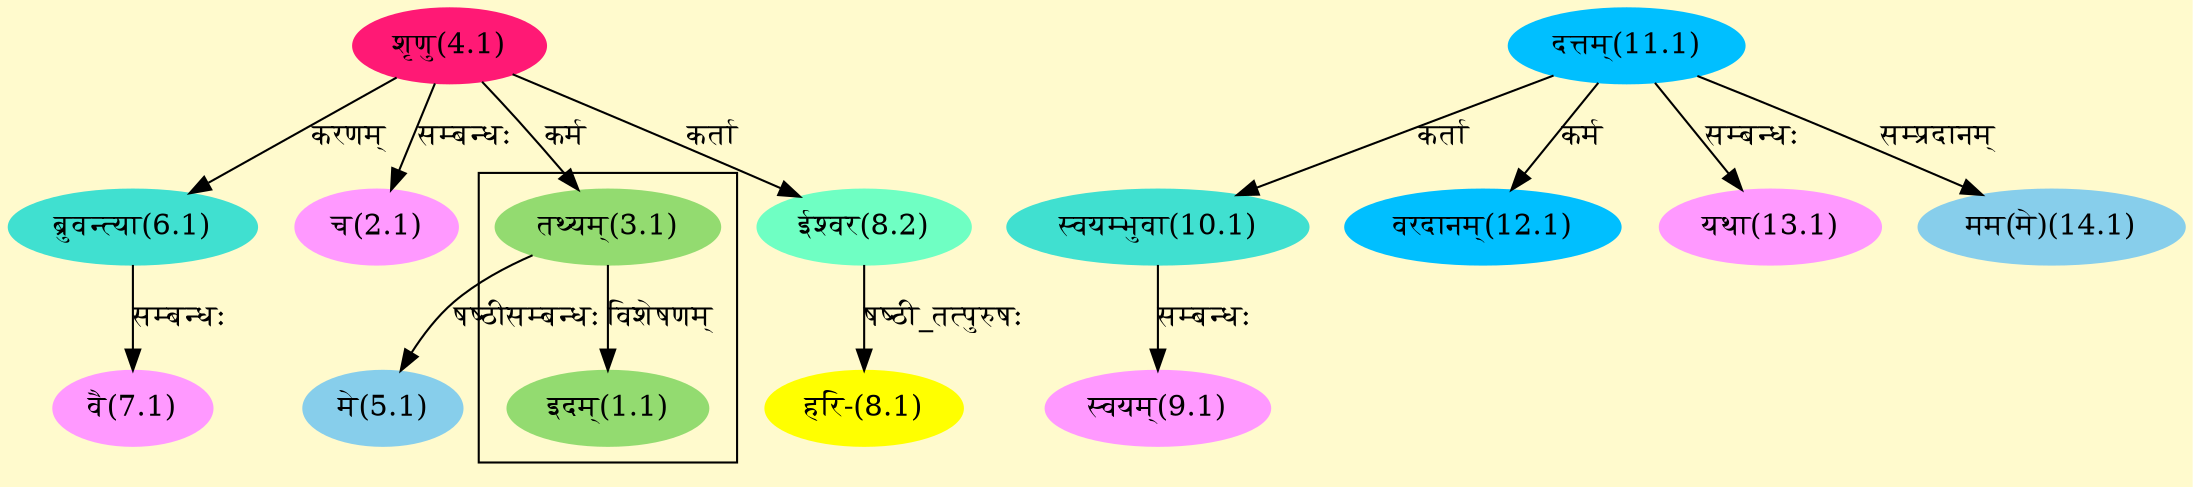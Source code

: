 digraph G{
rankdir=BT;
 compound=true;
 bgcolor="lemonchiffon1";

subgraph cluster_1{
Node1_1 [style=filled, color="#93DB70" label = "इदम्(1.1)"]
Node3_1 [style=filled, color="#93DB70" label = "तथ्यम्(3.1)"]

}
Node2_1 [style=filled, color="#FF99FF" label = "च(2.1)"]
Node4_1 [style=filled, color="#FF1975" label = "शृणु(4.1)"]
Node3_1 [style=filled, color="#93DB70" label = "तथ्यम्(3.1)"]
Node [style=filled, color="" label = "()"]
Node5_1 [style=filled, color="#87CEEB" label = "मे(5.1)"]
Node6_1 [style=filled, color="#40E0D0" label = "ब्रुवन्त्या(6.1)"]
Node7_1 [style=filled, color="#FF99FF" label = "वै(7.1)"]
Node8_1 [style=filled, color="#FFFF00" label = "हरि-(8.1)"]
Node8_2 [style=filled, color="#6FFFC3" label = "ईश्वर(8.2)"]
Node9_1 [style=filled, color="#FF99FF" label = "स्वयम्(9.1)"]
Node10_1 [style=filled, color="#40E0D0" label = "स्वयम्भुवा(10.1)"]
Node11_1 [style=filled, color="#00BFFF" label = "दत्तम्(11.1)"]
Node12_1 [style=filled, color="#00BFFF" label = "वरदानम्(12.1)"]
Node13_1 [style=filled, color="#FF99FF" label = "यथा(13.1)"]
Node14_1 [style=filled, color="#87CEEB" label = "मम(मे)(14.1)"]
/* Start of Relations section */

Node1_1 -> Node3_1 [  label="विशेषणम्"  dir="back" ]
Node2_1 -> Node4_1 [  label="सम्बन्धः"  dir="back" ]
Node3_1 -> Node4_1 [  label="कर्म"  dir="back" ]
Node5_1 -> Node3_1 [  label="षष्ठीसम्बन्धः"  dir="back" ]
Node6_1 -> Node4_1 [  label="करणम्"  dir="back" ]
Node7_1 -> Node6_1 [  label="सम्बन्धः"  dir="back" ]
Node8_1 -> Node8_2 [  label="षष्ठी_तत्पुरुषः"  dir="back" ]
Node8_2 -> Node4_1 [  label="कर्ता"  dir="back" ]
Node9_1 -> Node10_1 [  label="सम्बन्धः"  dir="back" ]
Node10_1 -> Node11_1 [  label="कर्ता"  dir="back" ]
Node12_1 -> Node11_1 [  label="कर्म"  dir="back" ]
Node13_1 -> Node11_1 [  label="सम्बन्धः"  dir="back" ]
Node14_1 -> Node11_1 [  label="सम्प्रदानम्"  dir="back" ]
}
